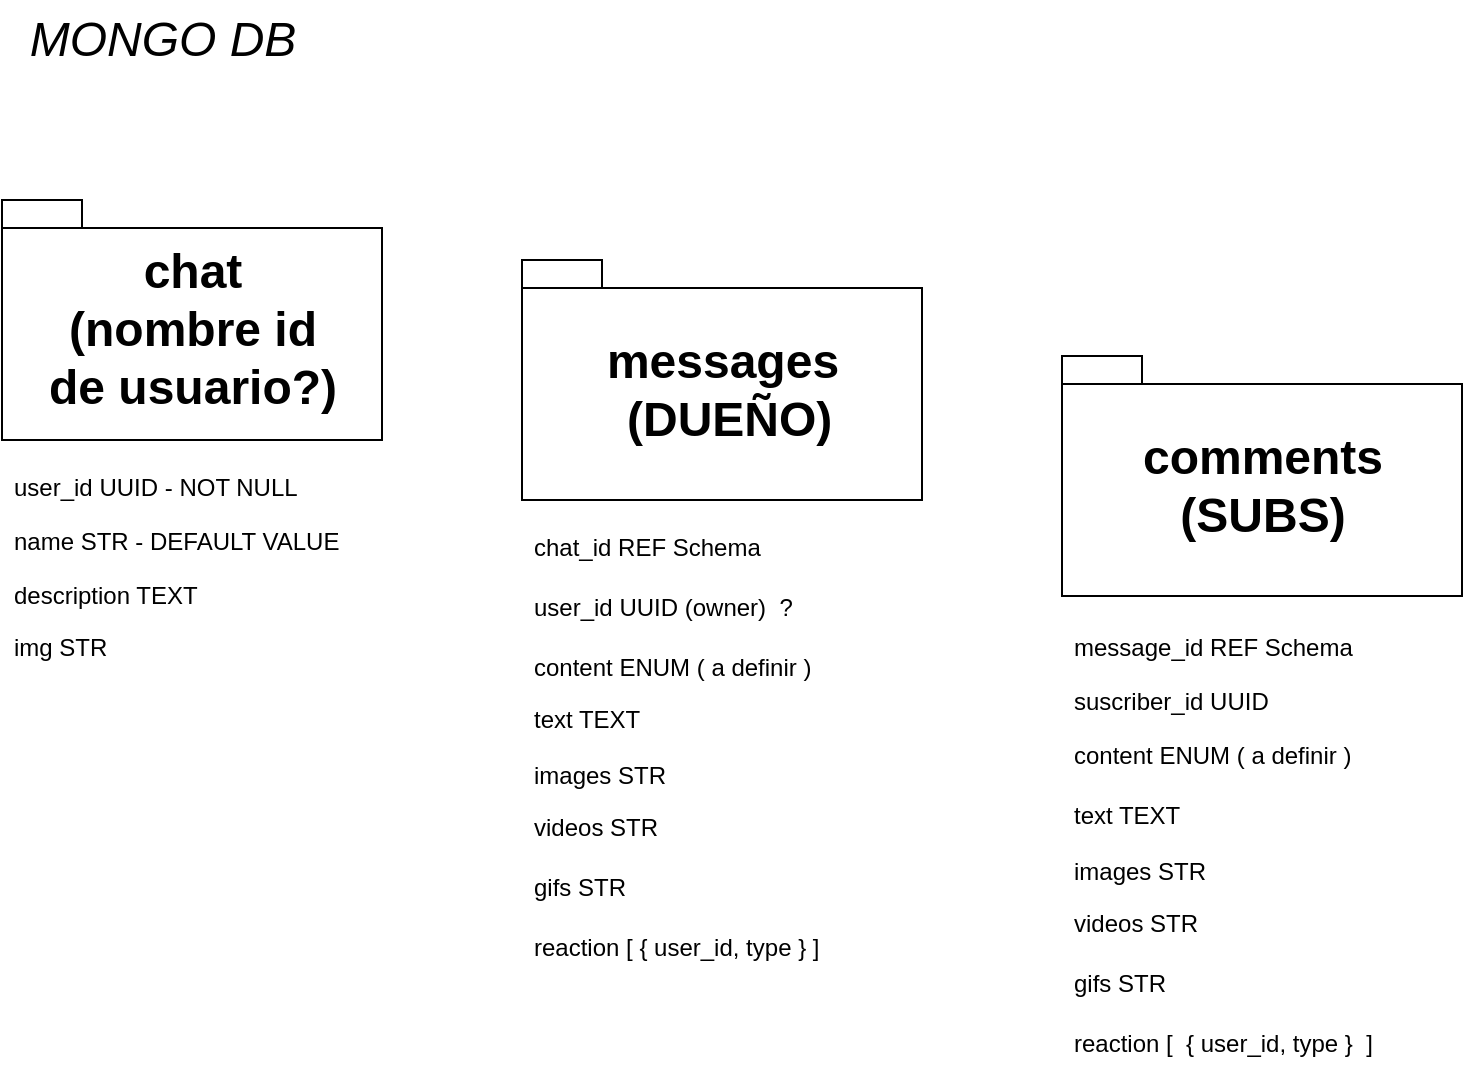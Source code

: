 <mxfile>
    <diagram id="YF7XhDCpssPX3aJB71T2" name="Page-1">
        <mxGraphModel dx="938" dy="645" grid="1" gridSize="10" guides="1" tooltips="1" connect="1" arrows="1" fold="1" page="1" pageScale="1" pageWidth="850" pageHeight="1100" math="0" shadow="0">
            <root>
                <mxCell id="0"/>
                <mxCell id="1" parent="0"/>
                <mxCell id="2" value="chat &lt;br&gt;(nombre id&lt;br&gt;de usuario?)&lt;br&gt;" style="shape=folder;fontStyle=1;spacingTop=10;tabWidth=40;tabHeight=14;tabPosition=left;html=1;fontSize=24;" parent="1" vertex="1">
                    <mxGeometry x="40" y="120" width="190" height="120" as="geometry"/>
                </mxCell>
                <mxCell id="3" value="messages&lt;br&gt;&amp;nbsp;(DUEÑO)" style="shape=folder;fontStyle=1;spacingTop=10;tabWidth=40;tabHeight=14;tabPosition=left;html=1;fontSize=24;" parent="1" vertex="1">
                    <mxGeometry x="300" y="150" width="200" height="120" as="geometry"/>
                </mxCell>
                <mxCell id="4" value="&lt;span style=&quot;font-size: 24px;&quot;&gt;&lt;i&gt;MONGO DB&lt;/i&gt;&lt;/span&gt;" style="text;html=1;align=center;verticalAlign=middle;resizable=0;points=[];autosize=1;strokeColor=none;fillColor=none;" parent="1" vertex="1">
                    <mxGeometry x="40" y="20" width="160" height="40" as="geometry"/>
                </mxCell>
                <mxCell id="8" value="user_id UUID - NOT NULL" style="text;strokeColor=none;fillColor=none;align=left;verticalAlign=top;spacingLeft=4;spacingRight=4;overflow=hidden;rotatable=0;points=[[0,0.5],[1,0.5]];portConstraint=eastwest;" parent="1" vertex="1">
                    <mxGeometry x="40" y="250" width="160" height="26" as="geometry"/>
                </mxCell>
                <mxCell id="11" value="chat_id REF Schema" style="text;strokeColor=none;fillColor=none;align=left;verticalAlign=top;spacingLeft=4;spacingRight=4;overflow=hidden;rotatable=0;points=[[0,0.5],[1,0.5]];portConstraint=eastwest;" parent="1" vertex="1">
                    <mxGeometry x="300" y="280" width="160" height="26" as="geometry"/>
                </mxCell>
                <mxCell id="12" value="user_id UUID (owner)  ?" style="text;strokeColor=none;fillColor=none;align=left;verticalAlign=top;spacingLeft=4;spacingRight=4;overflow=hidden;rotatable=0;points=[[0,0.5],[1,0.5]];portConstraint=eastwest;" parent="1" vertex="1">
                    <mxGeometry x="300" y="310" width="160" height="26" as="geometry"/>
                </mxCell>
                <mxCell id="13" value="images STR " style="text;strokeColor=none;fillColor=none;align=left;verticalAlign=top;spacingLeft=4;spacingRight=4;overflow=hidden;rotatable=0;points=[[0,0.5],[1,0.5]];portConstraint=eastwest;" parent="1" vertex="1">
                    <mxGeometry x="300" y="394" width="160" height="26" as="geometry"/>
                </mxCell>
                <mxCell id="14" value="content ENUM ( a definir )" style="text;strokeColor=none;fillColor=none;align=left;verticalAlign=top;spacingLeft=4;spacingRight=4;overflow=hidden;rotatable=0;points=[[0,0.5],[1,0.5]];portConstraint=eastwest;" parent="1" vertex="1">
                    <mxGeometry x="300" y="340" width="160" height="20" as="geometry"/>
                </mxCell>
                <mxCell id="15" value="videos STR" style="text;strokeColor=none;fillColor=none;align=left;verticalAlign=top;spacingLeft=4;spacingRight=4;overflow=hidden;rotatable=0;points=[[0,0.5],[1,0.5]];portConstraint=eastwest;" parent="1" vertex="1">
                    <mxGeometry x="300" y="420" width="160" height="26" as="geometry"/>
                </mxCell>
                <mxCell id="16" value="gifs STR" style="text;strokeColor=none;fillColor=none;align=left;verticalAlign=top;spacingLeft=4;spacingRight=4;overflow=hidden;rotatable=0;points=[[0,0.5],[1,0.5]];portConstraint=eastwest;" parent="1" vertex="1">
                    <mxGeometry x="300" y="450" width="160" height="26" as="geometry"/>
                </mxCell>
                <mxCell id="18" value="reaction [ { user_id, type } ]" style="text;strokeColor=none;fillColor=none;align=left;verticalAlign=top;spacingLeft=4;spacingRight=4;overflow=hidden;rotatable=0;points=[[0,0.5],[1,0.5]];portConstraint=eastwest;" parent="1" vertex="1">
                    <mxGeometry x="300" y="480" width="160" height="26" as="geometry"/>
                </mxCell>
                <mxCell id="23" value="comments&lt;br&gt;(SUBS)" style="shape=folder;fontStyle=1;spacingTop=10;tabWidth=40;tabHeight=14;tabPosition=left;html=1;fontSize=24;" parent="1" vertex="1">
                    <mxGeometry x="570" y="198" width="200" height="120" as="geometry"/>
                </mxCell>
                <mxCell id="25" value="suscriber_id UUID" style="text;strokeColor=none;fillColor=none;align=left;verticalAlign=top;spacingLeft=4;spacingRight=4;overflow=hidden;rotatable=0;points=[[0,0.5],[1,0.5]];portConstraint=eastwest;" parent="1" vertex="1">
                    <mxGeometry x="570" y="357" width="160" height="26" as="geometry"/>
                </mxCell>
                <mxCell id="27" value="content ENUM ( a definir )" style="text;strokeColor=none;fillColor=none;align=left;verticalAlign=top;spacingLeft=4;spacingRight=4;overflow=hidden;rotatable=0;points=[[0,0.5],[1,0.5]];portConstraint=eastwest;" parent="1" vertex="1">
                    <mxGeometry x="570" y="384" width="160" height="20" as="geometry"/>
                </mxCell>
                <mxCell id="28" value="images STR " style="text;strokeColor=none;fillColor=none;align=left;verticalAlign=top;spacingLeft=4;spacingRight=4;overflow=hidden;rotatable=0;points=[[0,0.5],[1,0.5]];portConstraint=eastwest;" parent="1" vertex="1">
                    <mxGeometry x="570" y="442" width="160" height="26" as="geometry"/>
                </mxCell>
                <mxCell id="29" value="videos STR" style="text;strokeColor=none;fillColor=none;align=left;verticalAlign=top;spacingLeft=4;spacingRight=4;overflow=hidden;rotatable=0;points=[[0,0.5],[1,0.5]];portConstraint=eastwest;" parent="1" vertex="1">
                    <mxGeometry x="570" y="468" width="160" height="26" as="geometry"/>
                </mxCell>
                <mxCell id="30" value="gifs STR" style="text;strokeColor=none;fillColor=none;align=left;verticalAlign=top;spacingLeft=4;spacingRight=4;overflow=hidden;rotatable=0;points=[[0,0.5],[1,0.5]];portConstraint=eastwest;" parent="1" vertex="1">
                    <mxGeometry x="570" y="498" width="160" height="26" as="geometry"/>
                </mxCell>
                <mxCell id="31" value="reaction [  { user_id, type }  ]" style="text;strokeColor=none;fillColor=none;align=left;verticalAlign=top;spacingLeft=4;spacingRight=4;overflow=hidden;rotatable=0;points=[[0,0.5],[1,0.5]];portConstraint=eastwest;" parent="1" vertex="1">
                    <mxGeometry x="570" y="528" width="160" height="26" as="geometry"/>
                </mxCell>
                <mxCell id="34" value="name STR - DEFAULT VALUE" style="text;strokeColor=none;fillColor=none;align=left;verticalAlign=top;spacingLeft=4;spacingRight=4;overflow=hidden;rotatable=0;points=[[0,0.5],[1,0.5]];portConstraint=eastwest;" parent="1" vertex="1">
                    <mxGeometry x="40" y="277" width="180" height="26" as="geometry"/>
                </mxCell>
                <mxCell id="35" value="description TEXT" style="text;strokeColor=none;fillColor=none;align=left;verticalAlign=top;spacingLeft=4;spacingRight=4;overflow=hidden;rotatable=0;points=[[0,0.5],[1,0.5]];portConstraint=eastwest;" parent="1" vertex="1">
                    <mxGeometry x="40" y="304" width="160" height="26" as="geometry"/>
                </mxCell>
                <mxCell id="36" value="img STR" style="text;strokeColor=none;fillColor=none;align=left;verticalAlign=top;spacingLeft=4;spacingRight=4;overflow=hidden;rotatable=0;points=[[0,0.5],[1,0.5]];portConstraint=eastwest;" parent="1" vertex="1">
                    <mxGeometry x="40" y="330" width="160" height="26" as="geometry"/>
                </mxCell>
                <mxCell id="37" value="text TEXT" style="text;strokeColor=none;fillColor=none;align=left;verticalAlign=top;spacingLeft=4;spacingRight=4;overflow=hidden;rotatable=0;points=[[0,0.5],[1,0.5]];portConstraint=eastwest;" parent="1" vertex="1">
                    <mxGeometry x="300" y="366" width="160" height="20" as="geometry"/>
                </mxCell>
                <mxCell id="38" value="text TEXT" style="text;strokeColor=none;fillColor=none;align=left;verticalAlign=top;spacingLeft=4;spacingRight=4;overflow=hidden;rotatable=0;points=[[0,0.5],[1,0.5]];portConstraint=eastwest;" parent="1" vertex="1">
                    <mxGeometry x="570" y="414" width="160" height="20" as="geometry"/>
                </mxCell>
                <mxCell id="39" value="message_id REF Schema" style="text;strokeColor=none;fillColor=none;align=left;verticalAlign=top;spacingLeft=4;spacingRight=4;overflow=hidden;rotatable=0;points=[[0,0.5],[1,0.5]];portConstraint=eastwest;" parent="1" vertex="1">
                    <mxGeometry x="570" y="330" width="160" height="26" as="geometry"/>
                </mxCell>
            </root>
        </mxGraphModel>
    </diagram>
</mxfile>